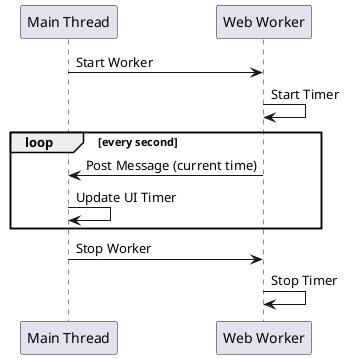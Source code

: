 @startuml
participant "Main Thread" as A
participant "Web Worker" as B

A -> B: Start Worker
B -> B: Start Timer
loop every second
    B -> A: Post Message (current time)
    A -> A: Update UI Timer
end
A -> B: Stop Worker
B -> B: Stop Timer
@enduml

